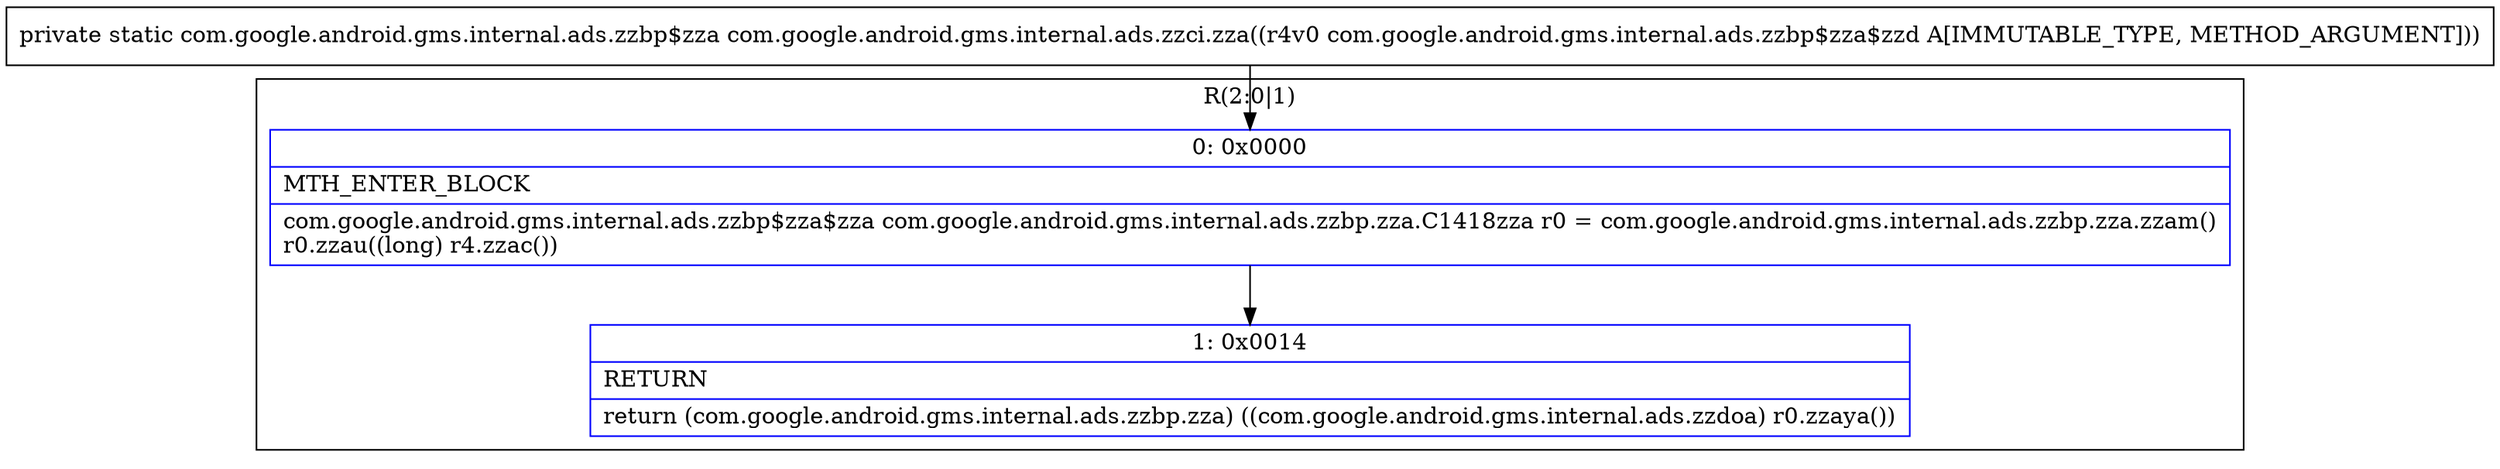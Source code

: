 digraph "CFG forcom.google.android.gms.internal.ads.zzci.zza(Lcom\/google\/android\/gms\/internal\/ads\/zzbp$zza$zzd;)Lcom\/google\/android\/gms\/internal\/ads\/zzbp$zza;" {
subgraph cluster_Region_585995099 {
label = "R(2:0|1)";
node [shape=record,color=blue];
Node_0 [shape=record,label="{0\:\ 0x0000|MTH_ENTER_BLOCK\l|com.google.android.gms.internal.ads.zzbp$zza$zza com.google.android.gms.internal.ads.zzbp.zza.C1418zza r0 = com.google.android.gms.internal.ads.zzbp.zza.zzam()\lr0.zzau((long) r4.zzac())\l}"];
Node_1 [shape=record,label="{1\:\ 0x0014|RETURN\l|return (com.google.android.gms.internal.ads.zzbp.zza) ((com.google.android.gms.internal.ads.zzdoa) r0.zzaya())\l}"];
}
MethodNode[shape=record,label="{private static com.google.android.gms.internal.ads.zzbp$zza com.google.android.gms.internal.ads.zzci.zza((r4v0 com.google.android.gms.internal.ads.zzbp$zza$zzd A[IMMUTABLE_TYPE, METHOD_ARGUMENT])) }"];
MethodNode -> Node_0;
Node_0 -> Node_1;
}

